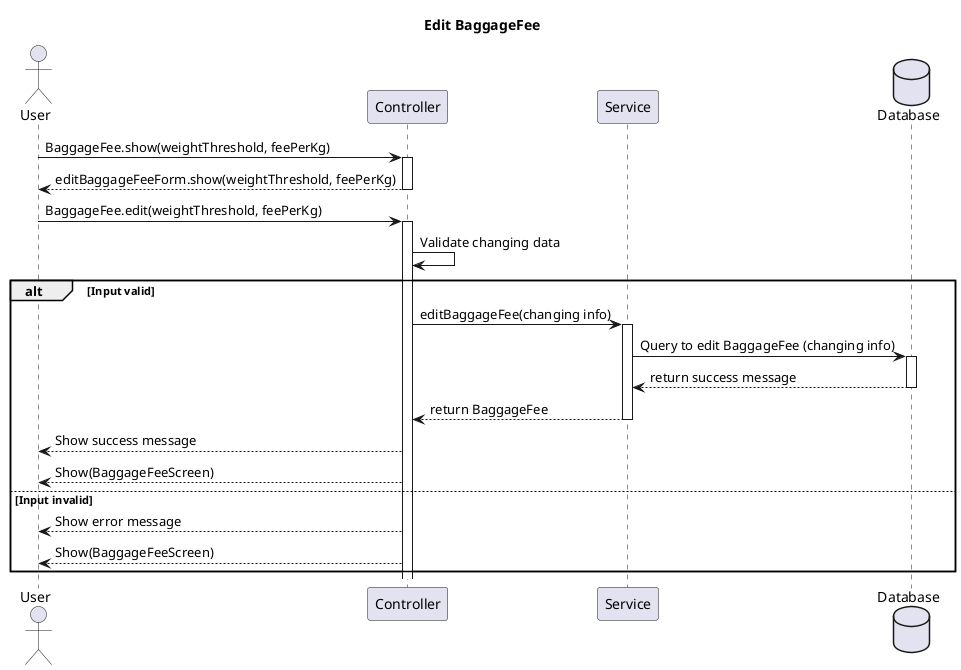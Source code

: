 @startuml
title Edit BaggageFee
actor User as u
participant Controller as ctrl
participant Service as sv
database Database as db 

u -> ctrl: BaggageFee.show(weightThreshold, feePerKg)
activate ctrl
ctrl --> u: editBaggageFeeForm.show(weightThreshold, feePerKg)
deactivate ctrl
u-> ctrl: BaggageFee.edit(weightThreshold, feePerKg)
activate ctrl
ctrl -> ctrl: Validate changing data
alt Input valid
    ctrl -> sv: editBaggageFee(changing info)
    activate sv
    sv -> db: Query to edit BaggageFee (changing info)
    activate db
    db --> sv: return success message
    deactivate db
    sv --> ctrl: return BaggageFee
    deactivate sv
    ctrl --> u: Show success message
    ctrl-->u: Show(BaggageFeeScreen)
else Input invalid
    ctrl --> u: Show error message
    ctrl-->u: Show(BaggageFeeScreen)
end

@enduml